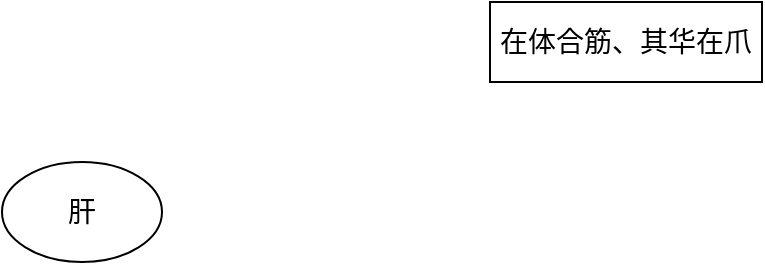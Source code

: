 <mxfile version="22.1.17" type="github">
  <diagram name="第 1 页" id="DiqK2zHsX7JkeJQSn5oS">
    <mxGraphModel dx="1050" dy="557" grid="1" gridSize="10" guides="1" tooltips="1" connect="1" arrows="1" fold="1" page="1" pageScale="1" pageWidth="827" pageHeight="1169" math="0" shadow="0">
      <root>
        <mxCell id="0" />
        <mxCell id="1" parent="0" />
        <mxCell id="WDba8IOxzHIzkoOOqADl-1" value="肝" style="ellipse;whiteSpace=wrap;html=1;fontSize=14;" vertex="1" parent="1">
          <mxGeometry x="140" y="230" width="80" height="50" as="geometry" />
        </mxCell>
        <mxCell id="WDba8IOxzHIzkoOOqADl-4" value="在体合筋、其华在爪" style="text;html=1;align=center;verticalAlign=middle;whiteSpace=wrap;rounded=0;strokeColor=default;fontSize=14;" vertex="1" parent="1">
          <mxGeometry x="384" y="150" width="136" height="40" as="geometry" />
        </mxCell>
      </root>
    </mxGraphModel>
  </diagram>
</mxfile>
